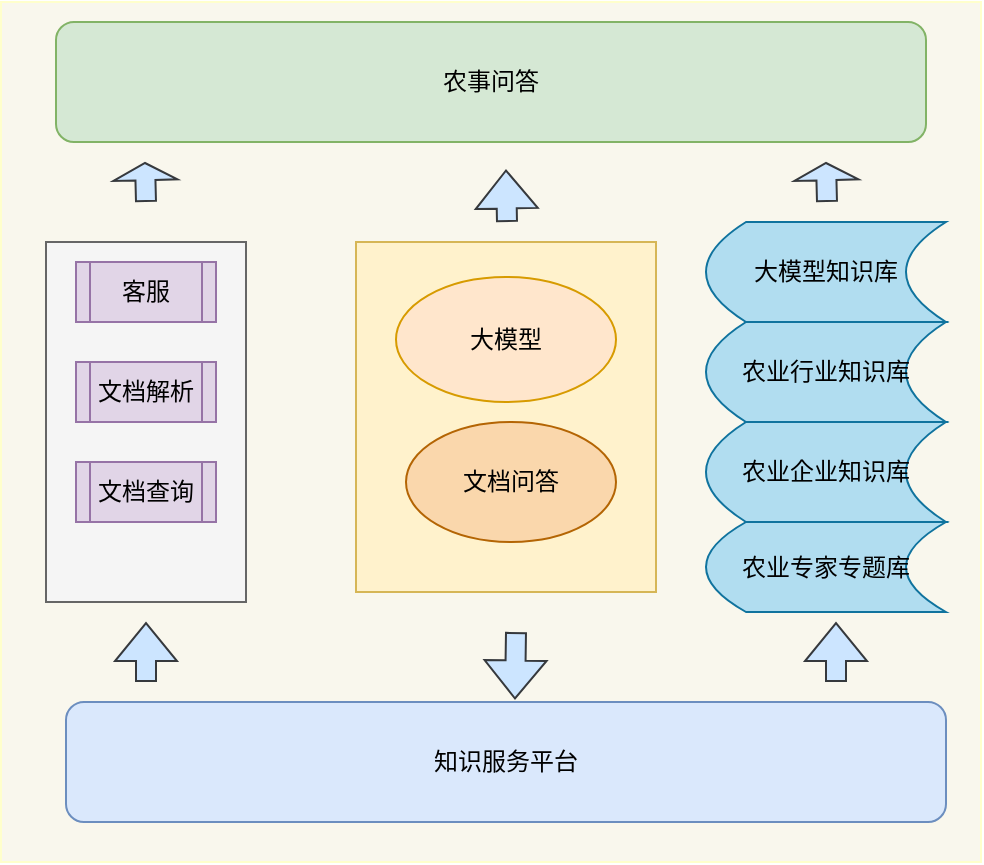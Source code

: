 <mxfile version="22.1.16" type="github">
  <diagram name="第 1 页" id="ey0noMueDYD_QGQC2phM">
    <mxGraphModel dx="1050" dy="594" grid="1" gridSize="10" guides="1" tooltips="1" connect="1" arrows="1" fold="1" page="1" pageScale="1" pageWidth="827" pageHeight="1169" math="0" shadow="0">
      <root>
        <mxCell id="0" />
        <mxCell id="1" parent="0" />
        <mxCell id="pH-1CmdgA2L41Y-aD01S-30" value="" style="rounded=0;whiteSpace=wrap;html=1;fillColor=#f9f7ed;strokeColor=#FFFFCC;" vertex="1" parent="1">
          <mxGeometry x="197.5" y="130" width="490" height="430" as="geometry" />
        </mxCell>
        <mxCell id="pH-1CmdgA2L41Y-aD01S-27" value="" style="rounded=0;whiteSpace=wrap;html=1;fillColor=#fff2cc;strokeColor=#d6b656;" vertex="1" parent="1">
          <mxGeometry x="375" y="250" width="150" height="175" as="geometry" />
        </mxCell>
        <mxCell id="pH-1CmdgA2L41Y-aD01S-20" value="" style="rounded=0;whiteSpace=wrap;html=1;fillColor=#f5f5f5;strokeColor=#666666;fontColor=#333333;" vertex="1" parent="1">
          <mxGeometry x="220" y="250" width="100" height="180" as="geometry" />
        </mxCell>
        <mxCell id="pH-1CmdgA2L41Y-aD01S-5" value="农事问答" style="rounded=1;whiteSpace=wrap;html=1;fillColor=#d5e8d4;strokeColor=#82b366;" vertex="1" parent="1">
          <mxGeometry x="225" y="140" width="435" height="60" as="geometry" />
        </mxCell>
        <mxCell id="pH-1CmdgA2L41Y-aD01S-6" value="知识服务平台" style="rounded=1;whiteSpace=wrap;html=1;fillColor=#dae8fc;strokeColor=#6c8ebf;" vertex="1" parent="1">
          <mxGeometry x="230" y="480" width="440" height="60" as="geometry" />
        </mxCell>
        <mxCell id="pH-1CmdgA2L41Y-aD01S-13" value="" style="shape=flexArrow;endArrow=classic;html=1;rounded=0;fillColor=#cce5ff;strokeColor=#36393d;" edge="1" parent="1">
          <mxGeometry width="50" height="50" relative="1" as="geometry">
            <mxPoint x="450.5" y="240" as="sourcePoint" />
            <mxPoint x="450" y="213.75" as="targetPoint" />
          </mxGeometry>
        </mxCell>
        <mxCell id="pH-1CmdgA2L41Y-aD01S-14" value="大模型知识库" style="shape=dataStorage;whiteSpace=wrap;html=1;fixedSize=1;fillColor=#b1ddf0;strokeColor=#10739e;" vertex="1" parent="1">
          <mxGeometry x="550" y="240" width="120" height="50" as="geometry" />
        </mxCell>
        <mxCell id="pH-1CmdgA2L41Y-aD01S-15" value="客服" style="shape=process;whiteSpace=wrap;html=1;backgroundOutline=1;fillColor=#e1d5e7;strokeColor=#9673a6;" vertex="1" parent="1">
          <mxGeometry x="235" y="260" width="70" height="30" as="geometry" />
        </mxCell>
        <mxCell id="pH-1CmdgA2L41Y-aD01S-17" value="文档解析" style="shape=process;whiteSpace=wrap;html=1;backgroundOutline=1;fillColor=#e1d5e7;strokeColor=#9673a6;" vertex="1" parent="1">
          <mxGeometry x="235" y="310" width="70" height="30" as="geometry" />
        </mxCell>
        <mxCell id="pH-1CmdgA2L41Y-aD01S-18" value="文档查询" style="shape=process;whiteSpace=wrap;html=1;backgroundOutline=1;fillColor=#e1d5e7;strokeColor=#9673a6;" vertex="1" parent="1">
          <mxGeometry x="235" y="360" width="70" height="30" as="geometry" />
        </mxCell>
        <mxCell id="pH-1CmdgA2L41Y-aD01S-22" value="农业行业知识库" style="shape=dataStorage;whiteSpace=wrap;html=1;fixedSize=1;fillColor=#b1ddf0;strokeColor=#10739e;" vertex="1" parent="1">
          <mxGeometry x="550" y="290" width="120" height="50" as="geometry" />
        </mxCell>
        <mxCell id="pH-1CmdgA2L41Y-aD01S-23" value="农业企业知识库" style="shape=dataStorage;whiteSpace=wrap;html=1;fixedSize=1;fillColor=#b1ddf0;strokeColor=#10739e;" vertex="1" parent="1">
          <mxGeometry x="550" y="340" width="120" height="50" as="geometry" />
        </mxCell>
        <mxCell id="pH-1CmdgA2L41Y-aD01S-24" value="农业专家专题库" style="shape=dataStorage;whiteSpace=wrap;html=1;fixedSize=1;fillColor=#b1ddf0;strokeColor=#10739e;" vertex="1" parent="1">
          <mxGeometry x="550" y="390" width="120" height="45" as="geometry" />
        </mxCell>
        <mxCell id="pH-1CmdgA2L41Y-aD01S-9" value="大模型" style="ellipse;whiteSpace=wrap;html=1;fillColor=#ffe6cc;strokeColor=#d79b00;" vertex="1" parent="1">
          <mxGeometry x="395" y="267.5" width="110" height="62.5" as="geometry" />
        </mxCell>
        <mxCell id="pH-1CmdgA2L41Y-aD01S-8" value="文档问答" style="ellipse;whiteSpace=wrap;html=1;movable=1;resizable=1;rotatable=1;deletable=1;editable=1;locked=0;connectable=1;fillColor=#fad7ac;strokeColor=#b46504;" vertex="1" parent="1">
          <mxGeometry x="400" y="340" width="105" height="60" as="geometry" />
        </mxCell>
        <mxCell id="pH-1CmdgA2L41Y-aD01S-31" value="" style="shape=flexArrow;endArrow=classic;html=1;rounded=0;fillColor=#cce5ff;strokeColor=#36393d;" edge="1" parent="1">
          <mxGeometry width="50" height="50" relative="1" as="geometry">
            <mxPoint x="455" y="445" as="sourcePoint" />
            <mxPoint x="454.5" y="478.75" as="targetPoint" />
          </mxGeometry>
        </mxCell>
        <mxCell id="pH-1CmdgA2L41Y-aD01S-32" value="" style="shape=flexArrow;endArrow=classic;html=1;rounded=0;fillColor=#cce5ff;strokeColor=#36393d;" edge="1" parent="1">
          <mxGeometry width="50" height="50" relative="1" as="geometry">
            <mxPoint x="270" y="470" as="sourcePoint" />
            <mxPoint x="270" y="440" as="targetPoint" />
          </mxGeometry>
        </mxCell>
        <mxCell id="pH-1CmdgA2L41Y-aD01S-33" value="" style="shape=flexArrow;endArrow=classic;html=1;rounded=0;fillColor=#cce5ff;strokeColor=#36393d;" edge="1" parent="1">
          <mxGeometry width="50" height="50" relative="1" as="geometry">
            <mxPoint x="615" y="470" as="sourcePoint" />
            <mxPoint x="615" y="440" as="targetPoint" />
          </mxGeometry>
        </mxCell>
        <mxCell id="pH-1CmdgA2L41Y-aD01S-34" value="" style="shape=flexArrow;endArrow=classic;html=1;rounded=0;fillColor=#cce5ff;strokeColor=#36393d;endWidth=21;endSize=2.53;" edge="1" parent="1">
          <mxGeometry width="50" height="50" relative="1" as="geometry">
            <mxPoint x="270" y="230" as="sourcePoint" />
            <mxPoint x="269.5" y="210" as="targetPoint" />
          </mxGeometry>
        </mxCell>
        <mxCell id="pH-1CmdgA2L41Y-aD01S-35" value="" style="shape=flexArrow;endArrow=classic;html=1;rounded=0;fillColor=#cce5ff;strokeColor=#36393d;endWidth=21;endSize=2.53;" edge="1" parent="1">
          <mxGeometry width="50" height="50" relative="1" as="geometry">
            <mxPoint x="610.5" y="230" as="sourcePoint" />
            <mxPoint x="610" y="210" as="targetPoint" />
          </mxGeometry>
        </mxCell>
      </root>
    </mxGraphModel>
  </diagram>
</mxfile>
